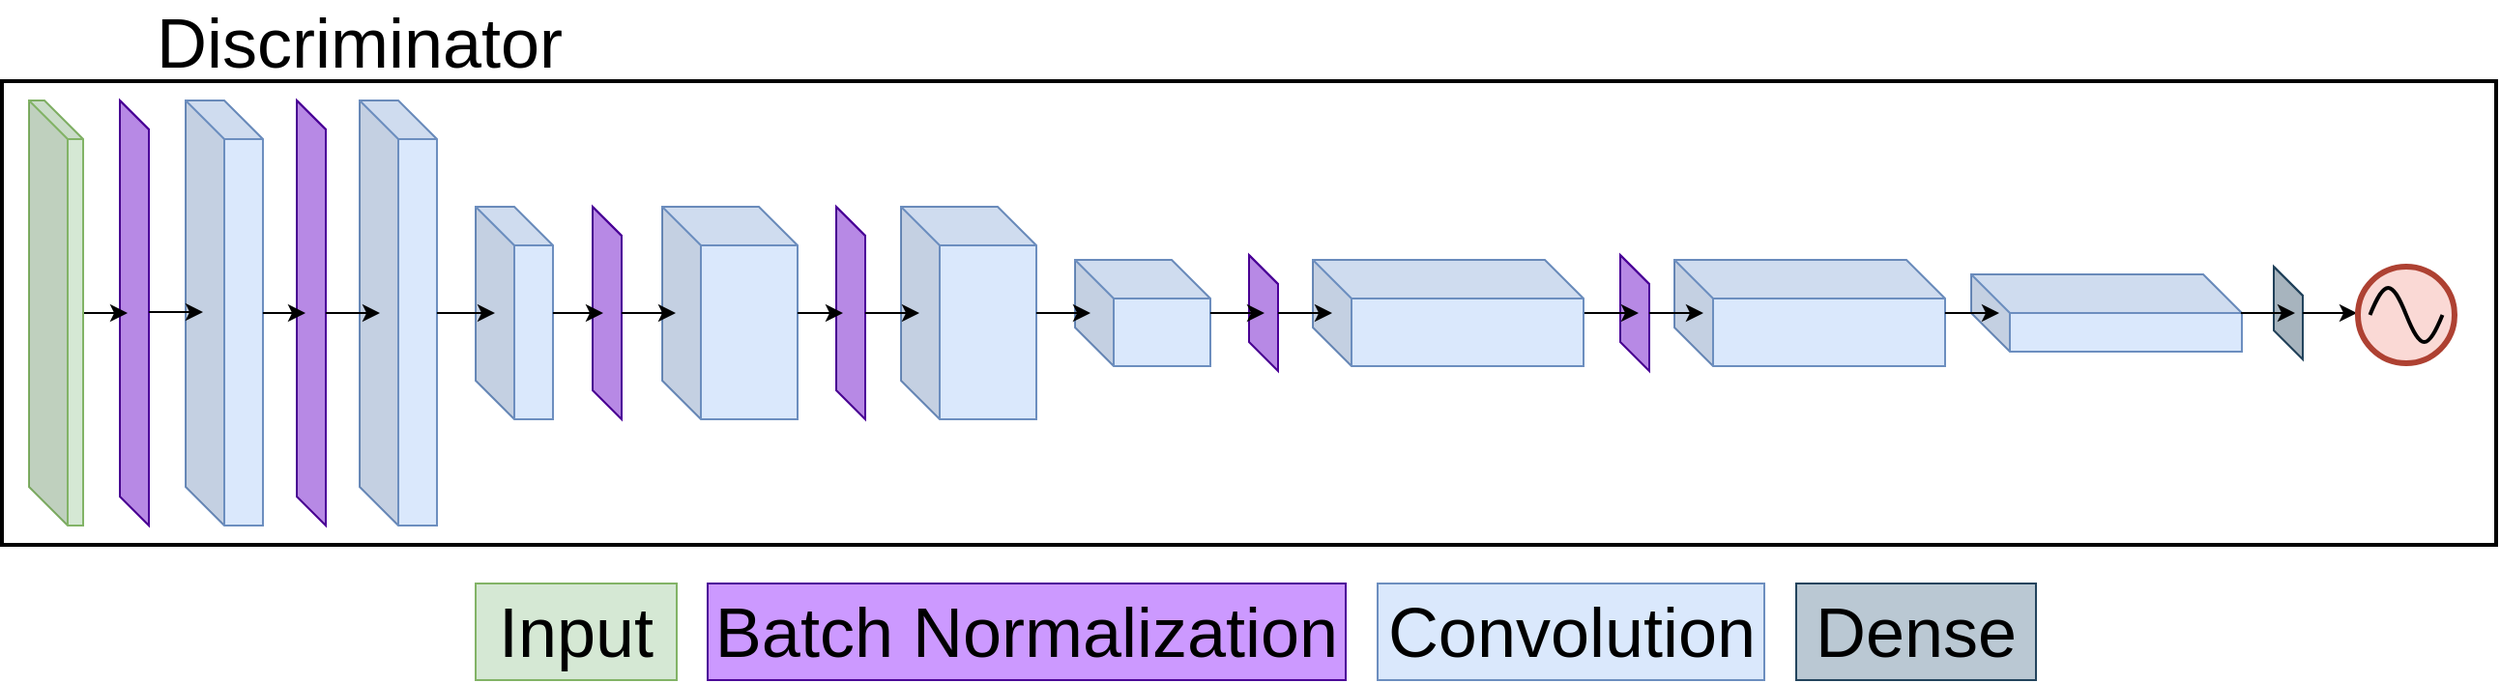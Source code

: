 <mxfile version="10.7.3" type="device"><diagram id="WxLvqokhWFlpE4O3j4r8" name="Page-1"><mxGraphModel dx="2499" dy="2507" grid="1" gridSize="10" guides="1" tooltips="1" connect="1" arrows="1" fold="1" page="1" pageScale="1" pageWidth="6000" pageHeight="1100" math="0" shadow="0"><root><mxCell id="0"/><mxCell id="1" parent="0"/><mxCell id="cjLASokQPve_34MXI6Sw-51" value="" style="rounded=0;whiteSpace=wrap;html=1;shadow=0;strokeColor=#000000;fillColor=none;strokeWidth=2;" parent="1" vertex="1"><mxGeometry x="125" y="40" width="1290" height="240" as="geometry"/></mxCell><mxCell id="cjLASokQPve_34MXI6Sw-66" value="Discriminator" style="text;html=1;strokeColor=none;fillColor=none;align=center;verticalAlign=middle;whiteSpace=wrap;rounded=0;shadow=0;fontSize=36;" parent="1" vertex="1"><mxGeometry x="125" y="-0.5" width="370" height="40" as="geometry"/></mxCell><mxCell id="kWXnTOMYOJBr3FTekvuv-3" value="" style="shape=cube;whiteSpace=wrap;html=1;boundedLbl=1;backgroundOutline=1;darkOpacity=0.05;darkOpacity2=0.1;fillColor=#CC99FF;strokeColor=#4C0099;shadow=0;" vertex="1" parent="1"><mxGeometry x="186" y="50" width="15" height="220" as="geometry"/></mxCell><mxCell id="cjLASokQPve_34MXI6Sw-43" value="Input" style="text;html=1;strokeColor=#82b366;fillColor=#d5e8d4;align=center;verticalAlign=middle;whiteSpace=wrap;rounded=0;fontSize=36;" parent="1" vertex="1"><mxGeometry x="370" y="300" width="104" height="50" as="geometry"/></mxCell><mxCell id="cjLASokQPve_34MXI6Sw-44" value="Convolution" style="text;html=1;strokeColor=#6c8ebf;fillColor=#dae8fc;align=center;verticalAlign=middle;whiteSpace=wrap;rounded=0;fontSize=36;" parent="1" vertex="1"><mxGeometry x="836.5" y="300" width="200" height="50" as="geometry"/></mxCell><mxCell id="cjLASokQPve_34MXI6Sw-47" value="Batch Normalization" style="text;html=1;strokeColor=#4C0099;fillColor=#CC99FF;align=center;verticalAlign=middle;whiteSpace=wrap;rounded=0;fontSize=36;" parent="1" vertex="1"><mxGeometry x="490" y="300" width="330" height="50" as="geometry"/></mxCell><mxCell id="cjLASokQPve_34MXI6Sw-48" value="Dense" style="text;html=1;strokeColor=#23445d;fillColor=#bac8d3;align=center;verticalAlign=middle;whiteSpace=wrap;rounded=0;fontSize=36;" parent="1" vertex="1"><mxGeometry x="1053" y="300" width="124" height="50" as="geometry"/></mxCell><mxCell id="kWXnTOMYOJBr3FTekvuv-5" value="" style="shape=cube;whiteSpace=wrap;html=1;boundedLbl=1;backgroundOutline=1;darkOpacity=0.05;darkOpacity2=0.1;fillColor=#dae8fc;strokeColor=#6c8ebf;shadow=0;" vertex="1" parent="1"><mxGeometry x="220" y="50" width="40" height="220" as="geometry"/></mxCell><mxCell id="kWXnTOMYOJBr3FTekvuv-6" value="" style="shape=cube;whiteSpace=wrap;html=1;boundedLbl=1;backgroundOutline=1;darkOpacity=0.05;darkOpacity2=0.1;fillColor=#CC99FF;strokeColor=#4C0099;shadow=0;" vertex="1" parent="1"><mxGeometry x="277.5" y="50" width="15" height="220" as="geometry"/></mxCell><mxCell id="kWXnTOMYOJBr3FTekvuv-7" value="" style="shape=cube;whiteSpace=wrap;html=1;boundedLbl=1;backgroundOutline=1;darkOpacity=0.05;darkOpacity2=0.1;fillColor=#dae8fc;strokeColor=#6c8ebf;shadow=0;" vertex="1" parent="1"><mxGeometry x="310" y="50" width="40" height="220" as="geometry"/></mxCell><mxCell id="kWXnTOMYOJBr3FTekvuv-8" value="" style="shape=cube;whiteSpace=wrap;html=1;boundedLbl=1;backgroundOutline=1;darkOpacity=0.05;darkOpacity2=0.1;fillColor=#dae8fc;strokeColor=#6c8ebf;shadow=0;" vertex="1" parent="1"><mxGeometry x="370" y="105" width="40" height="110" as="geometry"/></mxCell><mxCell id="kWXnTOMYOJBr3FTekvuv-9" value="" style="shape=cube;whiteSpace=wrap;html=1;boundedLbl=1;backgroundOutline=1;darkOpacity=0.05;darkOpacity2=0.1;fillColor=#CC99FF;strokeColor=#4C0099;shadow=0;" vertex="1" parent="1"><mxGeometry x="430.5" y="105" width="15" height="110" as="geometry"/></mxCell><mxCell id="kWXnTOMYOJBr3FTekvuv-11" value="" style="shape=cube;whiteSpace=wrap;html=1;boundedLbl=1;backgroundOutline=1;darkOpacity=0.05;darkOpacity2=0.1;fillColor=#CC99FF;strokeColor=#4C0099;shadow=0;" vertex="1" parent="1"><mxGeometry x="556.5" y="105" width="15" height="110" as="geometry"/></mxCell><mxCell id="kWXnTOMYOJBr3FTekvuv-13" value="" style="shape=cube;whiteSpace=wrap;html=1;boundedLbl=1;backgroundOutline=1;darkOpacity=0.05;darkOpacity2=0.1;fillColor=#dae8fc;strokeColor=#6c8ebf;shadow=0;" vertex="1" parent="1"><mxGeometry x="680" y="132.5" width="70" height="55" as="geometry"/></mxCell><mxCell id="kWXnTOMYOJBr3FTekvuv-14" value="" style="shape=cube;whiteSpace=wrap;html=1;boundedLbl=1;backgroundOutline=1;darkOpacity=0.05;darkOpacity2=0.1;fillColor=#dae8fc;strokeColor=#6c8ebf;shadow=0;" vertex="1" parent="1"><mxGeometry x="590" y="105" width="70" height="110" as="geometry"/></mxCell><mxCell id="kWXnTOMYOJBr3FTekvuv-15" value="" style="shape=cube;whiteSpace=wrap;html=1;boundedLbl=1;backgroundOutline=1;darkOpacity=0.05;darkOpacity2=0.1;fillColor=#dae8fc;strokeColor=#6c8ebf;shadow=0;" vertex="1" parent="1"><mxGeometry x="466.5" y="105" width="70" height="110" as="geometry"/></mxCell><mxCell id="kWXnTOMYOJBr3FTekvuv-22" value="" style="shape=cube;whiteSpace=wrap;html=1;boundedLbl=1;backgroundOutline=1;darkOpacity=0.05;darkOpacity2=0.1;fillColor=#CC99FF;strokeColor=#4C0099;shadow=0;" vertex="1" parent="1"><mxGeometry x="770" y="130" width="15" height="60" as="geometry"/></mxCell><mxCell id="kWXnTOMYOJBr3FTekvuv-23" value="" style="shape=cube;whiteSpace=wrap;html=1;boundedLbl=1;backgroundOutline=1;darkOpacity=0.05;darkOpacity2=0.1;fillColor=#CC99FF;strokeColor=#4C0099;shadow=0;" vertex="1" parent="1"><mxGeometry x="962" y="130" width="15" height="60" as="geometry"/></mxCell><mxCell id="kWXnTOMYOJBr3FTekvuv-24" value="" style="shape=cube;whiteSpace=wrap;html=1;boundedLbl=1;backgroundOutline=1;darkOpacity=0.05;darkOpacity2=0.1;fillColor=#dae8fc;strokeColor=#6c8ebf;shadow=0;" vertex="1" parent="1"><mxGeometry x="803" y="132.5" width="140" height="55" as="geometry"/></mxCell><mxCell id="kWXnTOMYOJBr3FTekvuv-27" value="" style="shape=cube;whiteSpace=wrap;html=1;boundedLbl=1;backgroundOutline=1;darkOpacity=0.05;darkOpacity2=0.1;fillColor=#dae8fc;strokeColor=#6c8ebf;shadow=0;" vertex="1" parent="1"><mxGeometry x="990" y="132.5" width="140" height="55" as="geometry"/></mxCell><mxCell id="kWXnTOMYOJBr3FTekvuv-28" value="" style="shape=cube;whiteSpace=wrap;html=1;boundedLbl=1;backgroundOutline=1;darkOpacity=0.05;darkOpacity2=0.1;fillColor=#dae8fc;strokeColor=#6c8ebf;shadow=0;" vertex="1" parent="1"><mxGeometry x="1143.5" y="140" width="140" height="40" as="geometry"/></mxCell><mxCell id="kWXnTOMYOJBr3FTekvuv-30" value="" style="shape=cube;whiteSpace=wrap;html=1;boundedLbl=1;backgroundOutline=1;darkOpacity=0.05;darkOpacity2=0.1;fillColor=#bac8d3;strokeColor=#23445d;shadow=0;" vertex="1" parent="1"><mxGeometry x="1300" y="136" width="15" height="48" as="geometry"/></mxCell><mxCell id="cjLASokQPve_34MXI6Sw-65" value="" style="endArrow=classic;html=1;" parent="1" edge="1"><mxGeometry width="50" height="50" relative="1" as="geometry"><mxPoint x="166.955" y="160" as="sourcePoint"/><mxPoint x="190" y="160" as="targetPoint"/></mxGeometry></mxCell><mxCell id="cjLASokQPve_34MXI6Sw-2" value="" style="shape=cube;whiteSpace=wrap;html=1;boundedLbl=1;backgroundOutline=1;darkOpacity=0.05;darkOpacity2=0.1;fillColor=#d5e8d4;strokeColor=#82b366;shadow=0;" parent="1" vertex="1"><mxGeometry x="139" y="50" width="28" height="220" as="geometry"/></mxCell><mxCell id="kWXnTOMYOJBr3FTekvuv-40" value="" style="endArrow=classic;html=1;" edge="1" parent="1"><mxGeometry width="50" height="50" relative="1" as="geometry"><mxPoint x="200.955" y="159.5" as="sourcePoint"/><mxPoint x="229" y="159.5" as="targetPoint"/></mxGeometry></mxCell><mxCell id="kWXnTOMYOJBr3FTekvuv-41" value="" style="endArrow=classic;html=1;" edge="1" parent="1"><mxGeometry width="50" height="50" relative="1" as="geometry"><mxPoint x="259.955" y="160" as="sourcePoint"/><mxPoint x="282" y="160" as="targetPoint"/></mxGeometry></mxCell><mxCell id="kWXnTOMYOJBr3FTekvuv-42" value="" style="endArrow=classic;html=1;" edge="1" parent="1"><mxGeometry width="50" height="50" relative="1" as="geometry"><mxPoint x="292.455" y="160" as="sourcePoint"/><mxPoint x="320.5" y="160" as="targetPoint"/></mxGeometry></mxCell><mxCell id="kWXnTOMYOJBr3FTekvuv-43" value="" style="endArrow=classic;html=1;" edge="1" parent="1"><mxGeometry width="50" height="50" relative="1" as="geometry"><mxPoint x="349.955" y="160" as="sourcePoint"/><mxPoint x="380" y="160" as="targetPoint"/></mxGeometry></mxCell><mxCell id="kWXnTOMYOJBr3FTekvuv-44" value="" style="endArrow=classic;html=1;" edge="1" parent="1"><mxGeometry width="50" height="50" relative="1" as="geometry"><mxPoint x="409.955" y="160" as="sourcePoint"/><mxPoint x="436" y="160" as="targetPoint"/></mxGeometry></mxCell><mxCell id="kWXnTOMYOJBr3FTekvuv-45" value="" style="endArrow=classic;html=1;" edge="1" parent="1"><mxGeometry width="50" height="50" relative="1" as="geometry"><mxPoint x="445.455" y="160" as="sourcePoint"/><mxPoint x="473.5" y="160" as="targetPoint"/></mxGeometry></mxCell><mxCell id="kWXnTOMYOJBr3FTekvuv-46" value="" style="endArrow=classic;html=1;" edge="1" parent="1"><mxGeometry width="50" height="50" relative="1" as="geometry"><mxPoint x="536.455" y="160" as="sourcePoint"/><mxPoint x="560" y="160" as="targetPoint"/></mxGeometry></mxCell><mxCell id="kWXnTOMYOJBr3FTekvuv-47" value="" style="endArrow=classic;html=1;" edge="1" parent="1"><mxGeometry width="50" height="50" relative="1" as="geometry"><mxPoint x="571.455" y="160" as="sourcePoint"/><mxPoint x="599.5" y="160" as="targetPoint"/></mxGeometry></mxCell><mxCell id="kWXnTOMYOJBr3FTekvuv-48" value="" style="endArrow=classic;html=1;" edge="1" parent="1"><mxGeometry width="50" height="50" relative="1" as="geometry"><mxPoint x="659.955" y="160" as="sourcePoint"/><mxPoint x="688" y="160" as="targetPoint"/></mxGeometry></mxCell><mxCell id="kWXnTOMYOJBr3FTekvuv-51" value="" style="endArrow=classic;html=1;" edge="1" parent="1"><mxGeometry width="50" height="50" relative="1" as="geometry"><mxPoint x="749.955" y="160" as="sourcePoint"/><mxPoint x="778" y="160" as="targetPoint"/></mxGeometry></mxCell><mxCell id="kWXnTOMYOJBr3FTekvuv-52" value="" style="endArrow=classic;html=1;" edge="1" parent="1"><mxGeometry width="50" height="50" relative="1" as="geometry"><mxPoint x="784.955" y="160" as="sourcePoint"/><mxPoint x="813" y="160" as="targetPoint"/></mxGeometry></mxCell><mxCell id="kWXnTOMYOJBr3FTekvuv-53" value="" style="endArrow=classic;html=1;" edge="1" parent="1"><mxGeometry width="50" height="50" relative="1" as="geometry"><mxPoint x="943.455" y="160" as="sourcePoint"/><mxPoint x="971.5" y="160" as="targetPoint"/></mxGeometry></mxCell><mxCell id="kWXnTOMYOJBr3FTekvuv-54" value="" style="endArrow=classic;html=1;" edge="1" parent="1"><mxGeometry width="50" height="50" relative="1" as="geometry"><mxPoint x="976.955" y="160" as="sourcePoint"/><mxPoint x="1005" y="160" as="targetPoint"/></mxGeometry></mxCell><mxCell id="kWXnTOMYOJBr3FTekvuv-55" value="" style="endArrow=classic;html=1;" edge="1" parent="1"><mxGeometry width="50" height="50" relative="1" as="geometry"><mxPoint x="1129.955" y="160" as="sourcePoint"/><mxPoint x="1158" y="160" as="targetPoint"/></mxGeometry></mxCell><mxCell id="kWXnTOMYOJBr3FTekvuv-56" value="" style="endArrow=classic;html=1;" edge="1" parent="1"><mxGeometry width="50" height="50" relative="1" as="geometry"><mxPoint x="1282.955" y="160" as="sourcePoint"/><mxPoint x="1311" y="160" as="targetPoint"/></mxGeometry></mxCell><mxCell id="kWXnTOMYOJBr3FTekvuv-59" value="" style="endArrow=classic;html=1;" edge="1" parent="1"><mxGeometry width="50" height="50" relative="1" as="geometry"><mxPoint x="1314.955" y="160" as="sourcePoint"/><mxPoint x="1343" y="160" as="targetPoint"/></mxGeometry></mxCell><mxCell id="kWXnTOMYOJBr3FTekvuv-60" value="" style="ellipse;whiteSpace=wrap;html=1;aspect=fixed;strokeWidth=3;container=0;fillColor=#fad9d5;strokeColor=#ae4132;" vertex="1" parent="1"><mxGeometry x="1343.5" y="136" width="50" height="50" as="geometry"><mxRectangle x="1343.5" y="136" width="50" height="40" as="alternateBounds"/></mxGeometry></mxCell><mxCell id="kWXnTOMYOJBr3FTekvuv-61" value="" style="pointerEvents=1;verticalLabelPosition=bottom;shadow=0;dashed=0;align=center;html=1;verticalAlign=top;strokeWidth=2;shape=mxgraph.electrical.waveforms.sine_wave;" vertex="1" parent="1"><mxGeometry x="1349.75" y="142.25" width="37.5" height="37.5" as="geometry"/></mxCell></root></mxGraphModel></diagram></mxfile>